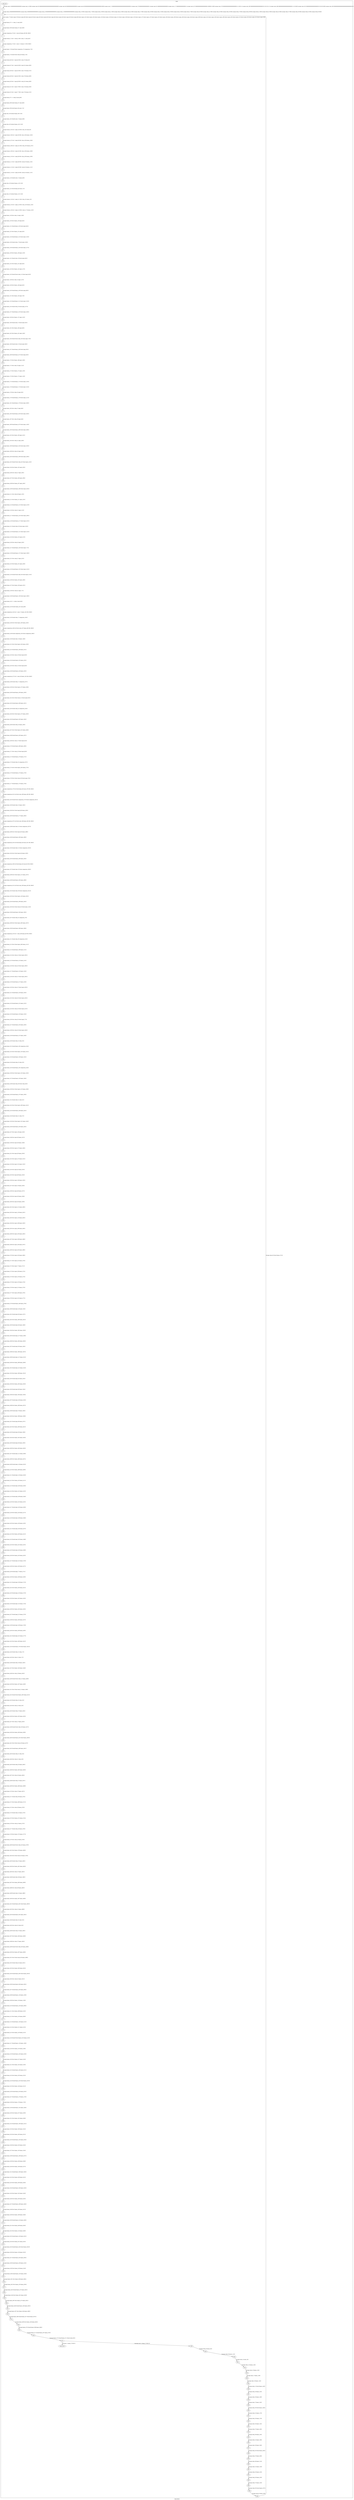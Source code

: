 digraph G {
label="Btor2XCFA";
subgraph cluster_0 {
label="main";
main_init[];
l1[];
l3[];
l4[];
l5[];
l6[];
l7[];
l8[];
l9[];
l10[];
l11[];
l12[];
l13[];
l14[];
l15[];
l16[];
l17[];
l18[];
l19[];
l20[];
l21[];
l22[];
l23[];
l24[];
l25[];
l26[];
l27[];
l28[];
l29[];
l30[];
l31[];
l32[];
l33[];
l34[];
l35[];
l36[];
l37[];
l38[];
l39[];
l40[];
l41[];
l42[];
l43[];
l44[];
l45[];
l46[];
l47[];
l48[];
l49[];
l50[];
l51[];
l52[];
l53[];
l54[];
l55[];
l56[];
l57[];
l58[];
l59[];
l60[];
l61[];
l62[];
l63[];
l64[];
l65[];
l66[];
l67[];
l68[];
l69[];
l70[];
l71[];
l72[];
l73[];
l74[];
l75[];
l76[];
l77[];
l78[];
l79[];
l80[];
l81[];
l82[];
l83[];
l84[];
l85[];
l86[];
l87[];
l88[];
l89[];
l90[];
l91[];
l92[];
l93[];
l94[];
l95[];
l96[];
l97[];
l98[];
l99[];
l100[];
l101[];
l102[];
l103[];
l104[];
l105[];
l106[];
l107[];
l108[];
l109[];
l110[];
l111[];
l112[];
l113[];
l114[];
l115[];
l116[];
l117[];
l118[];
l119[];
l120[];
l121[];
l122[];
l123[];
l124[];
l125[];
l126[];
l127[];
l128[];
l129[];
l130[];
l131[];
l132[];
l133[];
l134[];
l135[];
l136[];
l137[];
l138[];
l139[];
l140[];
l141[];
l142[];
l143[];
l144[];
l145[];
l146[];
l147[];
l148[];
l149[];
l150[];
l151[];
l152[];
l153[];
l154[];
l155[];
l156[];
l157[];
l158[];
l159[];
l160[];
l161[];
l162[];
l163[];
l164[];
l165[];
l166[];
l167[];
l168[];
l169[];
l170[];
l171[];
l172[];
l173[];
l174[];
l175[];
l176[];
l177[];
l178[];
l179[];
l180[];
l181[];
l182[];
l183[];
l184[];
l185[];
l186[];
l187[];
l188[];
l189[];
l190[];
l191[];
l192[];
l193[];
l194[];
l195[];
l196[];
l197[];
l198[];
l199[];
l200[];
l201[];
l202[];
l203[];
l204[];
l205[];
l206[];
l207[];
l208[];
l209[];
l210[];
l211[];
l212[];
l213[];
l214[];
l215[];
l216[];
l217[];
l218[];
l219[];
l220[];
l221[];
l222[];
l223[];
l224[];
l225[];
l226[];
l227[];
l228[];
l229[];
l230[];
l231[];
l232[];
l233[];
l234[];
l235[];
l236[];
l237[];
l238[];
l239[];
l240[];
l241[];
l242[];
l243[];
l244[];
l245[];
l246[];
l247[];
l248[];
l249[];
l250[];
l251[];
l252[];
l253[];
l254[];
l255[];
l256[];
l257[];
l258[];
l259[];
l260[];
l261[];
l262[];
l263[];
l264[];
l265[];
l266[];
l267[];
l268[];
l269[];
l270[];
l271[];
l272[];
l273[];
l274[];
l275[];
l276[];
l277[];
l278[];
l279[];
l280[];
l281[];
l282[];
l283[];
l284[];
l285[];
l286[];
l287[];
l288[];
l289[];
l290[];
l291[];
l292[];
l293[];
l294[];
l295[];
l296[];
l297[];
l298[];
l299[];
l300[];
l301[];
l302[];
l303[];
l304[];
l305[];
l306[];
l307[];
l308[];
l309[];
l310[];
l311[];
l312[];
l313[];
l314[];
l315[];
l316[];
l317[];
l318[];
l319[];
l320[];
l321[];
l322[];
l323[];
l324[];
l325[];
l326[];
l327[];
l328[];
l329[];
l330[];
l331[];
l332[];
l333[];
l334[];
l335[];
l336[];
l337[];
l338[];
l339[];
l340[];
l341[];
l342[];
l343[];
l344[];
l345[];
l346[];
l347[];
l348[];
l349[];
l350[];
l351[];
l352[];
l353[];
l354[];
l355[];
l356[];
l357[];
l358[];
l359[];
l360[];
l361[];
l362[];
l363[];
l364[];
l365[];
l366[];
l367[];
l368[];
l369[];
l370[];
l371[];
l372[];
l373[];
l374[];
l375[];
l376[];
l377[];
l378[];
l379[];
l380[];
l381[];
l382[];
l383[];
l384[];
l385[];
l386[];
l387[];
l388[];
l389[];
l390[];
l391[];
l392[];
l393[];
l394[];
l395[];
l396[];
l397[];
l398[];
l399[];
l400[];
l401[];
l402[];
l403[];
l404[];
l405[];
l406[];
l407[];
l408[];
l409[];
l410[];
l411[];
l412[];
l413[];
l414[];
l415[];
l416[];
l417[];
l418[];
l419[];
l420[];
l421[];
l422[];
l423[];
l424[];
l425[];
l426[];
l427[];
l428[];
l429[];
l430[];
l431[];
l432[];
l433[];
l434[];
l435[];
l436[];
l437[];
main_error[];
l438[];
l439[];
l440[];
l441[];
l442[];
l443[];
l444[];
l445[];
l446[];
l447[];
l448[];
l449[];
l450[];
l451[];
l452[];
l453[];
l454[];
l455[];
l456[];
l457[];
l458[];
l459[];
l460[];
l461[];
l462[];
l463[];
l464[];
l465[];
l466[];
main_init -> l1 [label="[(assign const_5 #b0000000000000000),(assign const_14 #b0),(assign const_65 #b00000000000000000000000000000000),(assign const_66 #b0000000000000000),(assign const_68 #b00000000000000000000000000010000),(assign const_71 #b00000000000000000000000000000001),(assign const_78 #b0000000000000001),(assign const_81 #b0000000000000000),(assign const_117 #b0000000000000011),(assign const_247 #b00000000000000000001100000111000),(assign const_278 #b00000000000000000000001111100111),(assign const_280 #b00000000000000000001011101101111),(assign const_286 #b00000000000000000000001111101000),(assign const_291 #b00000000000000000001011010101000),(assign const_300 #b00000000000000000000000000000101)] "];
l3 -> l4 [label="[(havoc input_77),(havoc input_79),(havoc input_80),(havoc input_82),(havoc input_83),(havoc input_84),(havoc input_85),(havoc input_94),(havoc input_95),(havoc input_96),(havoc input_101),(havoc input_104),(havoc input_116),(havoc input_118),(havoc input_121),(havoc input_128),(havoc input_133),(havoc input_137),(havoc input_147),(havoc input_152),(havoc input_156),(havoc input_169),(havoc input_180),(havoc input_184),(havoc input_189),(havoc input_191),(havoc input_195),(havoc input_199),(havoc input_203),(havoc input_213),(havoc input_220),(havoc input_222),(havoc input_228)] "];
l4 -> l5 [label="[(assign binary_67 (++ state_12 const_66))] "];
l5 -> l6 [label="[(assign binary_69 (bvashr binary_67 const_68))] "];
l6 -> l7 [label="[(assign comparison_70 (ite (= const_65 binary_69) #b1 #b0))] "];
l7 -> l8 [label="[(assign ternary_72 (ite (= state_41 #b1) const_71 const_65))] "];
l8 -> l9 [label="[(assign comparison_73 (ite (= const_71 ternary_72) #b1 #b0))] "];
l9 -> l10 [label="[(assign binary_74 (bvand (bvnot comparison_70) comparison_73))] "];
l10 -> l11 [label="[(assign binary_75 (bvand (bvnot state_63) binary_74))] "];
l11 -> l12 [label="[(assign ternary_86 (ite (= input_85 #b1) const_78 state_6))] "];
l12 -> l13 [label="[(assign ternary_87 (ite (= input_84 #b1) const_81 ternary_86))] "];
l13 -> l14 [label="[(assign ternary_88 (ite (= input_83 #b1) const_78 ternary_87))] "];
l14 -> l15 [label="[(assign ternary_89 (ite (= input_82 #b1) const_78 ternary_88))] "];
l15 -> l16 [label="[(assign ternary_90 (ite (= input_80 #b1) const_81 ternary_89))] "];
l16 -> l17 [label="[(assign ternary_91 (ite (= input_79 #b1) const_78 ternary_90))] "];
l17 -> l18 [label="[(assign ternary_92 (ite (= input_77 #b1) const_78 ternary_91))] "];
l18 -> l19 [label="[(assign binary_97 (++ state_8 const_66))] "];
l19 -> l20 [label="[(assign binary_98 (bvashr binary_97 const_68))] "];
l20 -> l21 [label="[(assign binary_99 (bvsub binary_98 const_71))] "];
l21 -> l22 [label="[(assign slice_100 (extract binary_99 0 16))] "];
l22 -> l23 [label="[(assign binary_102 (bvadd const_71 binary_98))] "];
l23 -> l24 [label="[(assign slice_103 (extract binary_102 0 16))] "];
l24 -> l25 [label="[(assign ternary_105 (ite (= input_104 #b1) slice_103 state_8))] "];
l25 -> l26 [label="[(assign ternary_106 (ite (= input_85 #b1) slice_100 ternary_105))] "];
l26 -> l27 [label="[(assign ternary_107 (ite (= input_84 #b1) slice_100 ternary_106))] "];
l27 -> l28 [label="[(assign ternary_108 (ite (= input_101 #b1) slice_103 ternary_107))] "];
l28 -> l29 [label="[(assign ternary_109 (ite (= input_82 #b1) slice_100 ternary_108))] "];
l29 -> l30 [label="[(assign ternary_110 (ite (= input_80 #b1) slice_100 ternary_109))] "];
l30 -> l31 [label="[(assign ternary_111 (ite (= input_96 #b1) const_81 ternary_110))] "];
l31 -> l32 [label="[(assign ternary_112 (ite (= input_95 #b1) const_81 ternary_111))] "];
l32 -> l33 [label="[(assign ternary_113 (ite (= input_94 #b1) const_81 ternary_112))] "];
l33 -> l34 [label="[(assign binary_119 (bvadd const_71 binary_69))] "];
l34 -> l35 [label="[(assign slice_120 (extract binary_119 0 16))] "];
l35 -> l36 [label="[(assign binary_122 (bvsub binary_69 const_71))] "];
l36 -> l37 [label="[(assign slice_123 (extract binary_122 0 16))] "];
l37 -> l38 [label="[(assign ternary_124 (ite (= input_121 #b1) slice_123 state_12))] "];
l38 -> l39 [label="[(assign ternary_125 (ite (= input_118 #b1) slice_120 ternary_124))] "];
l39 -> l40 [label="[(assign ternary_126 (ite (= input_116 #b1) const_117 ternary_125))] "];
l40 -> l41 [label="[(assign binary_129 (bvor state_15 input_128))] "];
l41 -> l42 [label="[(assign binary_130 (bvor binary_129 input_85))] "];
l42 -> l43 [label="[(assign binary_131 (bvand binary_130 (bvnot input_84)))] "];
l43 -> l44 [label="[(assign binary_132 (bvor binary_131 input_83))] "];
l44 -> l45 [label="[(assign binary_134 (bvand binary_132 (bvnot input_133)))] "];
l45 -> l46 [label="[(assign binary_136 (bvand state_17 (bvnot input_128)))] "];
l46 -> l47 [label="[(assign binary_138 (bvand binary_136 (bvnot input_137)))] "];
l47 -> l48 [label="[(assign binary_139 (bvor binary_138 input_133))] "];
l48 -> l49 [label="[(assign binary_141 (bvand state_19 (bvnot input_85)))] "];
l49 -> l50 [label="[(assign binary_142 (bvor binary_141 input_84))] "];
l50 -> l51 [label="[(assign binary_143 (bvor binary_142 input_137))] "];
l51 -> l52 [label="[(assign binary_145 (bvand (bvnot state_21) (bvnot input_83)))] "];
l52 -> l53 [label="[(assign binary_148 (bvor state_23 input_147))] "];
l53 -> l54 [label="[(assign binary_149 (bvor binary_148 input_82))] "];
l54 -> l55 [label="[(assign binary_150 (bvand binary_149 (bvnot input_80)))] "];
l55 -> l56 [label="[(assign binary_151 (bvor binary_150 input_79))] "];
l56 -> l57 [label="[(assign binary_153 (bvand binary_151 (bvnot input_152)))] "];
l57 -> l58 [label="[(assign binary_155 (bvand state_25 (bvnot input_147)))] "];
l58 -> l59 [label="[(assign binary_157 (bvand binary_155 (bvnot input_156)))] "];
l59 -> l60 [label="[(assign binary_158 (bvor binary_157 input_152))] "];
l60 -> l61 [label="[(assign binary_160 (bvand state_27 (bvnot input_82)))] "];
l61 -> l62 [label="[(assign binary_161 (bvor binary_160 input_80))] "];
l62 -> l63 [label="[(assign binary_162 (bvor binary_161 input_156))] "];
l63 -> l64 [label="[(assign binary_164 (bvand (bvnot state_29) (bvnot input_79)))] "];
l64 -> l65 [label="[(assign binary_166 (bvand state_31 (bvnot input_96)))] "];
l65 -> l66 [label="[(assign binary_167 (bvand binary_166 (bvnot input_95)))] "];
l66 -> l67 [label="[(assign binary_168 (bvand binary_167 (bvnot input_94)))] "];
l67 -> l68 [label="[(assign binary_170 (bvor binary_168 input_169))] "];
l68 -> l69 [label="[(assign binary_172 (bvor state_33 input_121))] "];
l69 -> l70 [label="[(assign binary_173 (bvor binary_172 input_118))] "];
l70 -> l71 [label="[(assign binary_174 (bvor binary_173 input_116))] "];
l71 -> l72 [label="[(assign binary_175 (bvand binary_174 (bvnot input_133)))] "];
l72 -> l73 [label="[(assign binary_176 (bvand binary_175 (bvnot input_152)))] "];
l73 -> l74 [label="[(assign binary_178 (bvor state_35 input_95))] "];
l74 -> l75 [label="[(assign binary_179 (bvand binary_178 (bvnot input_121)))] "];
l75 -> l76 [label="[(assign binary_181 (bvand binary_179 (bvnot input_180)))] "];
l76 -> l77 [label="[(assign binary_183 (bvor state_37 input_96))] "];
l77 -> l78 [label="[(assign binary_185 (bvand binary_183 (bvnot input_184)))] "];
l78 -> l79 [label="[(assign binary_187 (bvor state_39 input_94))] "];
l79 -> l80 [label="[(assign binary_188 (bvand binary_187 (bvnot input_118)))] "];
l80 -> l81 [label="[(assign binary_190 (bvand binary_188 (bvnot input_189)))] "];
l81 -> l82 [label="[(assign binary_192 (bvor binary_190 input_191))] "];
l82 -> l83 [label="[(assign binary_194 (bvor state_41 input_180))] "];
l83 -> l84 [label="[(assign binary_196 (bvand binary_194 (bvnot input_195)))] "];
l84 -> l85 [label="[(assign binary_198 (bvor state_43 input_189))] "];
l85 -> l86 [label="[(assign binary_200 (bvand binary_198 (bvnot input_199)))] "];
l86 -> l87 [label="[(assign binary_202 (bvand (bvnot state_45) (bvnot input_116)))] "];
l87 -> l88 [label="[(assign binary_204 (bvor binary_202 input_203))] "];
l88 -> l89 [label="[(assign binary_206 (bvor state_47 input_195))] "];
l89 -> l90 [label="[(assign binary_207 (bvor binary_206 input_199))] "];
l90 -> l91 [label="[(assign binary_208 (bvor binary_207 input_184))] "];
l91 -> l92 [label="[(assign binary_209 (bvand binary_208 (bvnot input_203)))] "];
l92 -> l93 [label="[(assign binary_211 (bvor state_49 input_133))] "];
l93 -> l94 [label="[(assign binary_212 (bvor binary_211 input_152))] "];
l94 -> l95 [label="[(assign binary_214 (bvand binary_212 (bvnot input_213)))] "];
l95 -> l96 [label="[(assign binary_216 (bvor state_51 input_213))] "];
l96 -> l97 [label="[(assign binary_217 (bvand binary_216 (bvnot input_169)))] "];
l97 -> l98 [label="[(assign binary_218 (bvand binary_217 (bvnot input_191)))] "];
l98 -> l99 [label="[(assign binary_221 (bvand state_53 (bvnot input_220)))] "];
l99 -> l100 [label="[(assign binary_223 (bvand binary_221 (bvnot input_222)))] "];
l100 -> l101 [label="[(assign binary_224 (bvor binary_223 input_213))] "];
l101 -> l102 [label="[(assign binary_226 (bvor state_55 input_220))] "];
l102 -> l103 [label="[(assign binary_227 (bvand binary_226 (bvnot input_77)))] "];
l103 -> l104 [label="[(assign binary_229 (bvand binary_227 (bvnot input_228)))] "];
l104 -> l105 [label="[(assign binary_231 (bvor state_57 input_222))] "];
l105 -> l106 [label="[(assign binary_232 (bvor binary_231 input_228))] "];
l106 -> l107 [label="[(assign binary_233 (bvand binary_232 (bvnot input_191)))] "];
l107 -> l108 [label="[(assign binary_235 (bvand (bvnot state_59) (bvnot input_213)))] "];
l108 -> l109 [label="[(assign binary_236 (bvor binary_235 input_169))] "];
l109 -> l110 [label="[(assign binary_237 (bvor binary_236 input_191))] "];
l110 -> l111 [label="[(assign binary_239 (bvor state_61 input_77))] "];
l111 -> l112 [label="[(assign binary_240 (bvand binary_239 (bvnot input_169)))] "];
l112 -> l113 [label="[(assign binary_242 (++ state_6 const_66))] "];
l113 -> l114 [label="[(assign binary_243 (bvashr binary_242 const_68))] "];
l114 -> l115 [label="[(assign comparison_244 (ite (= const_71 binary_243) #b1 #b0))] "];
l115 -> l116 [label="[(assign binary_245 (bvand state_17 comparison_244))] "];
l116 -> l117 [label="[(assign binary_246 (bvor (bvnot input_128) binary_245))] "];
l117 -> l118 [label="[(assign comparison_248 (ite (bvule const_247 binary_98) #b1 #b0))] "];
l118 -> l119 [label="[(assign binary_249 (bvand comparison_244 (bvnot comparison_248)))] "];
l119 -> l120 [label="[(assign binary_250 (bvand state_15 binary_249))] "];
l120 -> l121 [label="[(assign binary_251 (bvor (bvnot input_104) binary_250))] "];
l121 -> l122 [label="[(assign binary_252 (bvand binary_246 binary_251))] "];
l122 -> l123 [label="[(assign binary_253 (bvor state_19 (bvnot input_85)))] "];
l123 -> l124 [label="[(assign binary_254 (bvand binary_252 binary_253))] "];
l124 -> l125 [label="[(assign binary_255 (bvor state_15 (bvnot input_84)))] "];
l125 -> l126 [label="[(assign binary_256 (bvand binary_254 binary_255))] "];
l126 -> l127 [label="[(assign comparison_257 (ite (= const_65 binary_243) #b1 #b0))] "];
l127 -> l128 [label="[(assign binary_258 (bvand state_17 comparison_257))] "];
l128 -> l129 [label="[(assign binary_259 (bvor (bvnot input_137) binary_258))] "];
l129 -> l130 [label="[(assign binary_260 (bvand binary_256 binary_259))] "];
l130 -> l131 [label="[(assign binary_261 (bvor (bvnot state_21) (bvnot input_83)))] "];
l131 -> l132 [label="[(assign binary_262 (bvand binary_260 binary_261))] "];
l132 -> l133 [label="[(assign binary_263 (bvand state_25 comparison_244))] "];
l133 -> l134 [label="[(assign binary_264 (bvor (bvnot input_147) binary_263))] "];
l134 -> l135 [label="[(assign binary_265 (bvand binary_262 binary_264))] "];
l135 -> l136 [label="[(assign binary_266 (bvand state_23 binary_249))] "];
l136 -> l137 [label="[(assign binary_267 (bvor (bvnot input_101) binary_266))] "];
l137 -> l138 [label="[(assign binary_268 (bvand binary_265 binary_267))] "];
l138 -> l139 [label="[(assign binary_269 (bvor state_27 (bvnot input_82)))] "];
l139 -> l140 [label="[(assign binary_270 (bvand binary_268 binary_269))] "];
l140 -> l141 [label="[(assign binary_271 (bvor state_23 (bvnot input_80)))] "];
l141 -> l142 [label="[(assign binary_272 (bvand binary_270 binary_271))] "];
l142 -> l143 [label="[(assign binary_273 (bvand state_25 comparison_257))] "];
l143 -> l144 [label="[(assign binary_274 (bvor (bvnot input_156) binary_273))] "];
l144 -> l145 [label="[(assign binary_275 (bvand binary_272 binary_274))] "];
l145 -> l146 [label="[(assign binary_276 (bvor (bvnot state_29) (bvnot input_79)))] "];
l146 -> l147 [label="[(assign binary_277 (bvand binary_275 binary_276))] "];
l147 -> l148 [label="[(assign comparison_279 (ite (bvule binary_98 const_278) #b1 #b0))] "];
l148 -> l149 [label="[(assign comparison_281 (ite (bvule const_280 binary_98) #b1 #b0))] "];
l149 -> l150 [label="[(assign binary_282 (bvand (bvnot comparison_279) (bvnot comparison_281)))] "];
l150 -> l151 [label="[(assign binary_283 (bvand state_31 binary_282))] "];
l151 -> l152 [label="[(assign binary_284 (bvor (bvnot input_96) binary_283))] "];
l152 -> l153 [label="[(assign binary_285 (bvand binary_277 binary_284))] "];
l153 -> l154 [label="[(assign comparison_287 (ite (bvule const_286 binary_98) #b1 #b0))] "];
l154 -> l155 [label="[(assign binary_288 (bvand state_31 (bvnot comparison_287)))] "];
l155 -> l156 [label="[(assign binary_289 (bvor (bvnot input_95) binary_288))] "];
l156 -> l157 [label="[(assign binary_290 (bvand binary_285 binary_289))] "];
l157 -> l158 [label="[(assign comparison_292 (ite (bvule binary_98 const_291) #b1 #b0))] "];
l158 -> l159 [label="[(assign binary_293 (bvand state_31 (bvnot comparison_292)))] "];
l159 -> l160 [label="[(assign binary_294 (bvor (bvnot input_94) binary_293))] "];
l160 -> l161 [label="[(assign binary_295 (bvand binary_290 binary_294))] "];
l161 -> l162 [label="[(assign comparison_296 (ite (bvule binary_69 const_65) #b1 #b0))] "];
l162 -> l163 [label="[(assign binary_297 (bvand state_35 (bvnot comparison_296)))] "];
l163 -> l164 [label="[(assign binary_298 (bvor (bvnot input_121) binary_297))] "];
l164 -> l165 [label="[(assign binary_299 (bvand binary_295 binary_298))] "];
l165 -> l166 [label="[(assign comparison_301 (ite (bvule const_300 binary_69) #b1 #b0))] "];
l166 -> l167 [label="[(assign binary_302 (bvand state_39 (bvnot comparison_301)))] "];
l167 -> l168 [label="[(assign binary_303 (bvor (bvnot input_118) binary_302))] "];
l168 -> l169 [label="[(assign binary_304 (bvand binary_299 binary_303))] "];
l169 -> l170 [label="[(assign binary_305 (bvor (bvnot state_45) (bvnot input_116)))] "];
l170 -> l171 [label="[(assign binary_306 (bvand binary_304 binary_305))] "];
l171 -> l172 [label="[(assign binary_307 (bvand state_35 comparison_70))] "];
l172 -> l173 [label="[(assign binary_308 (bvor (bvnot input_180) binary_307))] "];
l173 -> l174 [label="[(assign binary_309 (bvand binary_306 binary_308))] "];
l174 -> l175 [label="[(assign comparison_310 (ite (= const_300 binary_69) #b1 #b0))] "];
l175 -> l176 [label="[(assign binary_311 (bvand state_39 comparison_310))] "];
l176 -> l177 [label="[(assign binary_312 (bvor (bvnot input_189) binary_311))] "];
l177 -> l178 [label="[(assign binary_313 (bvand binary_309 binary_312))] "];
l178 -> l179 [label="[(assign binary_314 (bvor state_41 (bvnot input_195)))] "];
l179 -> l180 [label="[(assign binary_315 (bvand binary_313 binary_314))] "];
l180 -> l181 [label="[(assign binary_316 (bvor state_43 (bvnot input_199)))] "];
l181 -> l182 [label="[(assign binary_317 (bvand binary_315 binary_316))] "];
l182 -> l183 [label="[(assign binary_318 (bvor state_37 (bvnot input_184)))] "];
l183 -> l184 [label="[(assign binary_319 (bvand binary_317 binary_318))] "];
l184 -> l185 [label="[(assign binary_320 (bvor state_47 (bvnot input_203)))] "];
l185 -> l186 [label="[(assign binary_321 (bvand binary_319 binary_320))] "];
l186 -> l187 [label="[(assign binary_322 (bvor state_53 (bvnot input_220)))] "];
l187 -> l188 [label="[(assign binary_323 (bvand binary_321 binary_322))] "];
l188 -> l189 [label="[(assign binary_324 (bvor state_53 (bvnot input_222)))] "];
l189 -> l190 [label="[(assign binary_325 (bvand binary_323 binary_324))] "];
l190 -> l191 [label="[(assign binary_326 (bvor state_55 (bvnot input_77)))] "];
l191 -> l192 [label="[(assign binary_327 (bvand binary_325 binary_326))] "];
l192 -> l193 [label="[(assign binary_328 (bvor state_55 (bvnot input_228)))] "];
l193 -> l194 [label="[(assign binary_329 (bvand binary_327 binary_328))] "];
l194 -> l195 [label="[(assign binary_330 (bvand state_15 state_33))] "];
l195 -> l196 [label="[(assign binary_331 (bvand binary_330 comparison_244))] "];
l196 -> l197 [label="[(assign binary_332 (bvor (bvnot input_133) binary_331))] "];
l197 -> l198 [label="[(assign binary_333 (bvand binary_329 binary_332))] "];
l198 -> l199 [label="[(assign binary_334 (bvand state_23 state_33))] "];
l199 -> l200 [label="[(assign binary_335 (bvand binary_334 comparison_244))] "];
l200 -> l201 [label="[(assign binary_336 (bvor (bvnot input_152) binary_335))] "];
l201 -> l202 [label="[(assign binary_337 (bvand binary_333 binary_336))] "];
l202 -> l203 [label="[(assign binary_338 (bvand state_49 (bvnot state_59)))] "];
l203 -> l204 [label="[(assign binary_339 (bvor (bvnot input_213) binary_338))] "];
l204 -> l205 [label="[(assign binary_340 (bvand binary_337 binary_339))] "];
l205 -> l206 [label="[(assign binary_341 (bvand state_51 state_61))] "];
l206 -> l207 [label="[(assign binary_342 (bvor (bvnot input_169) binary_341))] "];
l207 -> l208 [label="[(assign binary_343 (bvand binary_340 binary_342))] "];
l208 -> l209 [label="[(assign binary_344 (bvand state_51 state_57))] "];
l209 -> l210 [label="[(assign binary_345 (bvor (bvnot input_191) binary_344))] "];
l210 -> l211 [label="[(assign binary_346 (bvand binary_343 binary_345))] "];
l211 -> l212 [label="[(assign binary_347 (bvor input_128 input_104))] "];
l212 -> l213 [label="[(assign binary_348 (bvor input_85 binary_347))] "];
l213 -> l214 [label="[(assign binary_349 (bvor input_84 binary_348))] "];
l214 -> l215 [label="[(assign binary_350 (bvor input_137 binary_349))] "];
l215 -> l216 [label="[(assign binary_351 (bvor input_83 binary_350))] "];
l216 -> l217 [label="[(assign binary_352 (bvor input_147 binary_351))] "];
l217 -> l218 [label="[(assign binary_353 (bvor input_101 binary_352))] "];
l218 -> l219 [label="[(assign binary_354 (bvor input_82 binary_353))] "];
l219 -> l220 [label="[(assign binary_355 (bvor input_80 binary_354))] "];
l220 -> l221 [label="[(assign binary_356 (bvor input_156 binary_355))] "];
l221 -> l222 [label="[(assign binary_357 (bvor input_79 binary_356))] "];
l222 -> l223 [label="[(assign binary_358 (bvor input_96 binary_357))] "];
l223 -> l224 [label="[(assign binary_359 (bvor input_95 binary_358))] "];
l224 -> l225 [label="[(assign binary_360 (bvor input_94 binary_359))] "];
l225 -> l226 [label="[(assign binary_361 (bvor input_121 binary_360))] "];
l226 -> l227 [label="[(assign binary_362 (bvor input_118 binary_361))] "];
l227 -> l228 [label="[(assign binary_363 (bvor input_116 binary_362))] "];
l228 -> l229 [label="[(assign binary_364 (bvor input_180 binary_363))] "];
l229 -> l230 [label="[(assign binary_365 (bvor input_189 binary_364))] "];
l230 -> l231 [label="[(assign binary_366 (bvor input_195 binary_365))] "];
l231 -> l232 [label="[(assign binary_367 (bvor input_199 binary_366))] "];
l232 -> l233 [label="[(assign binary_368 (bvor input_184 binary_367))] "];
l233 -> l234 [label="[(assign binary_369 (bvor input_203 binary_368))] "];
l234 -> l235 [label="[(assign binary_370 (bvor input_220 binary_369))] "];
l235 -> l236 [label="[(assign binary_371 (bvor input_222 binary_370))] "];
l236 -> l237 [label="[(assign binary_372 (bvor input_77 binary_371))] "];
l237 -> l238 [label="[(assign binary_373 (bvor input_228 binary_372))] "];
l238 -> l239 [label="[(assign binary_374 (bvor input_133 binary_373))] "];
l239 -> l240 [label="[(assign binary_375 (bvor input_152 binary_374))] "];
l240 -> l241 [label="[(assign binary_376 (bvor input_213 binary_375))] "];
l241 -> l242 [label="[(assign binary_377 (bvor input_169 binary_376))] "];
l242 -> l243 [label="[(assign binary_378 (bvor input_191 binary_377))] "];
l243 -> l244 [label="[(assign binary_379 (bvand binary_346 binary_378))] "];
l244 -> l245 [label="[(assign binary_380 (bvand input_128 input_104))] "];
l245 -> l246 [label="[(assign binary_381 (bvand input_85 binary_347))] "];
l246 -> l247 [label="[(assign binary_382 (bvor binary_380 binary_381))] "];
l247 -> l248 [label="[(assign binary_383 (bvand input_84 binary_348))] "];
l248 -> l249 [label="[(assign binary_384 (bvor binary_382 binary_383))] "];
l249 -> l250 [label="[(assign binary_385 (bvand input_137 binary_349))] "];
l250 -> l251 [label="[(assign binary_386 (bvor binary_384 binary_385))] "];
l251 -> l252 [label="[(assign binary_387 (bvand input_83 binary_350))] "];
l252 -> l253 [label="[(assign binary_388 (bvor binary_386 binary_387))] "];
l253 -> l254 [label="[(assign binary_389 (bvand input_147 binary_351))] "];
l254 -> l255 [label="[(assign binary_390 (bvor binary_388 binary_389))] "];
l255 -> l256 [label="[(assign binary_391 (bvand input_101 binary_352))] "];
l256 -> l257 [label="[(assign binary_392 (bvor binary_390 binary_391))] "];
l257 -> l258 [label="[(assign binary_393 (bvand input_82 binary_353))] "];
l258 -> l259 [label="[(assign binary_394 (bvor binary_392 binary_393))] "];
l259 -> l260 [label="[(assign binary_395 (bvand input_80 binary_354))] "];
l260 -> l261 [label="[(assign binary_396 (bvor binary_394 binary_395))] "];
l261 -> l262 [label="[(assign binary_397 (bvand input_156 binary_355))] "];
l262 -> l263 [label="[(assign binary_398 (bvor binary_396 binary_397))] "];
l263 -> l264 [label="[(assign binary_399 (bvand input_79 binary_356))] "];
l264 -> l265 [label="[(assign binary_400 (bvor binary_398 binary_399))] "];
l265 -> l266 [label="[(assign binary_401 (bvand input_96 binary_357))] "];
l266 -> l267 [label="[(assign binary_402 (bvor binary_400 binary_401))] "];
l267 -> l268 [label="[(assign binary_403 (bvand input_95 binary_358))] "];
l268 -> l269 [label="[(assign binary_404 (bvor binary_402 binary_403))] "];
l269 -> l270 [label="[(assign binary_405 (bvand input_94 binary_359))] "];
l270 -> l271 [label="[(assign binary_406 (bvor binary_404 binary_405))] "];
l271 -> l272 [label="[(assign binary_407 (bvand input_121 binary_360))] "];
l272 -> l273 [label="[(assign binary_408 (bvor binary_406 binary_407))] "];
l273 -> l274 [label="[(assign binary_409 (bvand input_118 binary_361))] "];
l274 -> l275 [label="[(assign binary_410 (bvor binary_408 binary_409))] "];
l275 -> l276 [label="[(assign binary_411 (bvand input_116 binary_362))] "];
l276 -> l277 [label="[(assign binary_412 (bvor binary_410 binary_411))] "];
l277 -> l278 [label="[(assign binary_413 (bvand input_180 binary_363))] "];
l278 -> l279 [label="[(assign binary_414 (bvor binary_412 binary_413))] "];
l279 -> l280 [label="[(assign binary_415 (bvand input_189 binary_364))] "];
l280 -> l281 [label="[(assign binary_416 (bvor binary_414 binary_415))] "];
l281 -> l282 [label="[(assign binary_417 (bvand input_195 binary_365))] "];
l282 -> l283 [label="[(assign binary_418 (bvor binary_416 binary_417))] "];
l283 -> l284 [label="[(assign binary_419 (bvand input_199 binary_366))] "];
l284 -> l285 [label="[(assign binary_420 (bvor binary_418 binary_419))] "];
l285 -> l286 [label="[(assign binary_421 (bvand input_184 binary_367))] "];
l286 -> l287 [label="[(assign binary_422 (bvor binary_420 binary_421))] "];
l287 -> l288 [label="[(assign binary_423 (bvand input_203 binary_368))] "];
l288 -> l289 [label="[(assign binary_424 (bvor binary_422 binary_423))] "];
l289 -> l290 [label="[(assign binary_425 (bvand input_220 binary_369))] "];
l290 -> l291 [label="[(assign binary_426 (bvor binary_424 binary_425))] "];
l291 -> l292 [label="[(assign binary_427 (bvand input_222 binary_370))] "];
l292 -> l293 [label="[(assign binary_428 (bvor binary_426 binary_427))] "];
l293 -> l294 [label="[(assign binary_429 (bvand input_77 binary_371))] "];
l294 -> l295 [label="[(assign binary_430 (bvor binary_428 binary_429))] "];
l295 -> l296 [label="[(assign binary_431 (bvand input_228 binary_372))] "];
l296 -> l297 [label="[(assign binary_432 (bvor binary_430 binary_431))] "];
l297 -> l298 [label="[(assign binary_433 (bvand input_133 binary_373))] "];
l298 -> l299 [label="[(assign binary_434 (bvor binary_432 binary_433))] "];
l299 -> l300 [label="[(assign binary_435 (bvand input_152 binary_374))] "];
l300 -> l301 [label="[(assign binary_436 (bvor binary_434 binary_435))] "];
l301 -> l302 [label="[(assign binary_437 (bvand input_213 binary_375))] "];
l302 -> l303 [label="[(assign binary_438 (bvor binary_436 binary_437))] "];
l303 -> l304 [label="[(assign binary_439 (bvand input_169 binary_376))] "];
l304 -> l305 [label="[(assign binary_440 (bvor binary_438 binary_439))] "];
l305 -> l306 [label="[(assign binary_441 (bvand input_191 binary_377))] "];
l306 -> l307 [label="[(assign binary_442 (bvor binary_440 binary_441))] "];
l307 -> l308 [label="[(assign binary_443 (bvand binary_379 (bvnot binary_442)))] "];
l308 -> l309 [label="[(assign binary_444 (bvand state_15 state_17))] "];
l309 -> l310 [label="[(assign binary_445 (bvor state_15 state_17))] "];
l310 -> l311 [label="[(assign binary_446 (bvand state_19 binary_445))] "];
l311 -> l312 [label="[(assign binary_447 (bvor binary_444 binary_446))] "];
l312 -> l313 [label="[(assign binary_448 (bvor state_19 binary_445))] "];
l313 -> l314 [label="[(assign binary_449 (bvand (bvnot state_21) binary_448))] "];
l314 -> l315 [label="[(assign binary_450 (bvor binary_447 binary_449))] "];
l315 -> l316 [label="[(assign binary_451 (bvor (bvnot state_21) binary_448))] "];
l316 -> l317 [label="[(assign binary_452 (bvand (bvnot binary_450) binary_451))] "];
l317 -> l318 [label="[(assign binary_453 (bvand state_23 state_25))] "];
l318 -> l319 [label="[(assign binary_454 (bvor state_23 state_25))] "];
l319 -> l320 [label="[(assign binary_455 (bvand state_27 binary_454))] "];
l320 -> l321 [label="[(assign binary_456 (bvor binary_453 binary_455))] "];
l321 -> l322 [label="[(assign binary_457 (bvor state_27 binary_454))] "];
l322 -> l323 [label="[(assign binary_458 (bvand (bvnot state_29) binary_457))] "];
l323 -> l324 [label="[(assign binary_459 (bvor binary_456 binary_458))] "];
l324 -> l325 [label="[(assign binary_460 (bvand binary_452 (bvnot binary_459)))] "];
l325 -> l326 [label="[(assign binary_461 (bvor (bvnot state_29) binary_457))] "];
l326 -> l327 [label="[(assign binary_462 (bvand binary_460 binary_461))] "];
l327 -> l328 [label="[(assign binary_463 (bvand state_31 state_33))] "];
l328 -> l329 [label="[(assign binary_464 (bvor state_31 state_33))] "];
l329 -> l330 [label="[(assign binary_465 (bvand state_35 binary_464))] "];
l330 -> l331 [label="[(assign binary_466 (bvor binary_463 binary_465))] "];
l331 -> l332 [label="[(assign binary_467 (bvor state_35 binary_464))] "];
l332 -> l333 [label="[(assign binary_468 (bvand state_37 binary_467))] "];
l333 -> l334 [label="[(assign binary_469 (bvor binary_466 binary_468))] "];
l334 -> l335 [label="[(assign binary_470 (bvor state_37 binary_467))] "];
l335 -> l336 [label="[(assign binary_471 (bvand state_39 binary_470))] "];
l336 -> l337 [label="[(assign binary_472 (bvor binary_469 binary_471))] "];
l337 -> l338 [label="[(assign binary_473 (bvor state_39 binary_470))] "];
l338 -> l339 [label="[(assign binary_474 (bvand state_41 binary_473))] "];
l339 -> l340 [label="[(assign binary_475 (bvor binary_472 binary_474))] "];
l340 -> l341 [label="[(assign binary_476 (bvor state_41 binary_473))] "];
l341 -> l342 [label="[(assign binary_477 (bvand state_43 binary_476))] "];
l342 -> l343 [label="[(assign binary_478 (bvor binary_475 binary_477))] "];
l343 -> l344 [label="[(assign binary_479 (bvor state_43 binary_476))] "];
l344 -> l345 [label="[(assign binary_480 (bvand (bvnot state_45) binary_479))] "];
l345 -> l346 [label="[(assign binary_481 (bvor binary_478 binary_480))] "];
l346 -> l347 [label="[(assign binary_482 (bvor (bvnot state_45) binary_479))] "];
l347 -> l348 [label="[(assign binary_483 (bvand state_47 binary_482))] "];
l348 -> l349 [label="[(assign binary_484 (bvor binary_481 binary_483))] "];
l349 -> l350 [label="[(assign binary_485 (bvor state_47 binary_482))] "];
l350 -> l351 [label="[(assign binary_486 (bvand state_49 binary_485))] "];
l351 -> l352 [label="[(assign binary_487 (bvor binary_484 binary_486))] "];
l352 -> l353 [label="[(assign binary_488 (bvor state_49 binary_485))] "];
l353 -> l354 [label="[(assign binary_489 (bvand state_51 binary_488))] "];
l354 -> l355 [label="[(assign binary_490 (bvor binary_487 binary_489))] "];
l355 -> l356 [label="[(assign binary_491 (bvand binary_462 (bvnot binary_490)))] "];
l356 -> l357 [label="[(assign binary_492 (bvor state_51 binary_488))] "];
l357 -> l358 [label="[(assign binary_493 (bvand binary_491 binary_492))] "];
l358 -> l359 [label="[(assign binary_494 (bvand state_53 state_55))] "];
l359 -> l360 [label="[(assign binary_495 (bvor state_53 state_55))] "];
l360 -> l361 [label="[(assign binary_496 (bvand state_57 binary_495))] "];
l361 -> l362 [label="[(assign binary_497 (bvor binary_494 binary_496))] "];
l362 -> l363 [label="[(assign binary_498 (bvor state_57 binary_495))] "];
l363 -> l364 [label="[(assign binary_499 (bvand (bvnot state_59) binary_498))] "];
l364 -> l365 [label="[(assign binary_500 (bvor binary_497 binary_499))] "];
l365 -> l366 [label="[(assign binary_501 (bvor (bvnot state_59) binary_498))] "];
l366 -> l367 [label="[(assign binary_502 (bvand state_61 binary_501))] "];
l367 -> l368 [label="[(assign binary_503 (bvor binary_500 binary_502))] "];
l368 -> l369 [label="[(assign binary_504 (bvand binary_493 (bvnot binary_503)))] "];
l369 -> l370 [label="[(assign binary_505 (bvor state_61 binary_501))] "];
l370 -> l371 [label="[(assign binary_506 (bvand binary_504 binary_505))] "];
l371 -> l372 [label="[(assign binary_507 (bvand binary_443 binary_506))] "];
l372 -> l373 [label="[(assign binary_508 (bvand binary_134 binary_139))] "];
l373 -> l374 [label="[(assign binary_509 (bvor binary_134 binary_139))] "];
l374 -> l375 [label="[(assign binary_510 (bvand binary_143 binary_509))] "];
l375 -> l376 [label="[(assign binary_511 (bvor binary_508 binary_510))] "];
l376 -> l377 [label="[(assign binary_512 (bvor binary_143 binary_509))] "];
l377 -> l378 [label="[(assign binary_513 (bvand binary_145 binary_512))] "];
l378 -> l379 [label="[(assign binary_514 (bvor binary_511 binary_513))] "];
l379 -> l380 [label="[(assign binary_515 (bvor binary_145 binary_512))] "];
l380 -> l381 [label="[(assign binary_516 (bvand (bvnot binary_514) binary_515))] "];
l381 -> l382 [label="[(assign binary_517 (bvand binary_153 binary_158))] "];
l382 -> l383 [label="[(assign binary_518 (bvor binary_153 binary_158))] "];
l383 -> l384 [label="[(assign binary_519 (bvand binary_162 binary_518))] "];
l384 -> l385 [label="[(assign binary_520 (bvor binary_517 binary_519))] "];
l385 -> l386 [label="[(assign binary_521 (bvor binary_162 binary_518))] "];
l386 -> l387 [label="[(assign binary_522 (bvand binary_164 binary_521))] "];
l387 -> l388 [label="[(assign binary_523 (bvor binary_520 binary_522))] "];
l388 -> l389 [label="[(assign binary_524 (bvand binary_516 (bvnot binary_523)))] "];
l389 -> l390 [label="[(assign binary_525 (bvor binary_164 binary_521))] "];
l390 -> l391 [label="[(assign binary_526 (bvand binary_524 binary_525))] "];
l391 -> l392 [label="[(assign binary_527 (bvand binary_176 binary_170))] "];
l392 -> l393 [label="[(assign binary_528 (bvor binary_176 binary_170))] "];
l393 -> l394 [label="[(assign binary_529 (bvand binary_181 binary_528))] "];
l394 -> l395 [label="[(assign binary_530 (bvor binary_527 binary_529))] "];
l395 -> l396 [label="[(assign binary_531 (bvor binary_181 binary_528))] "];
l396 -> l397 [label="[(assign binary_532 (bvand binary_185 binary_531))] "];
l397 -> l398 [label="[(assign binary_533 (bvor binary_530 binary_532))] "];
l398 -> l399 [label="[(assign binary_534 (bvor binary_185 binary_531))] "];
l399 -> l400 [label="[(assign binary_535 (bvand binary_192 binary_534))] "];
l400 -> l401 [label="[(assign binary_536 (bvor binary_533 binary_535))] "];
l401 -> l402 [label="[(assign binary_537 (bvor binary_192 binary_534))] "];
l402 -> l403 [label="[(assign binary_538 (bvand binary_196 binary_537))] "];
l403 -> l404 [label="[(assign binary_539 (bvor binary_536 binary_538))] "];
l404 -> l405 [label="[(assign binary_540 (bvor binary_196 binary_537))] "];
l405 -> l406 [label="[(assign binary_541 (bvand binary_200 binary_540))] "];
l406 -> l407 [label="[(assign binary_542 (bvor binary_539 binary_541))] "];
l407 -> l408 [label="[(assign binary_543 (bvor binary_200 binary_540))] "];
l408 -> l409 [label="[(assign binary_544 (bvand binary_204 binary_543))] "];
l409 -> l410 [label="[(assign binary_545 (bvor binary_542 binary_544))] "];
l410 -> l411 [label="[(assign binary_546 (bvor binary_204 binary_543))] "];
l411 -> l412 [label="[(assign binary_547 (bvand binary_209 binary_546))] "];
l412 -> l413 [label="[(assign binary_548 (bvor binary_545 binary_547))] "];
l413 -> l414 [label="[(assign binary_549 (bvor binary_209 binary_546))] "];
l414 -> l415 [label="[(assign binary_550 (bvand binary_214 binary_549))] "];
l415 -> l416 [label="[(assign binary_551 (bvor binary_548 binary_550))] "];
l416 -> l417 [label="[(assign binary_552 (bvor binary_214 binary_549))] "];
l417 -> l418 [label="[(assign binary_553 (bvand binary_218 binary_552))] "];
l418 -> l419 [label="[(assign binary_554 (bvor binary_551 binary_553))] "];
l419 -> l420 [label="[(assign binary_555 (bvand binary_526 (bvnot binary_554)))] "];
l420 -> l421 [label="[(assign binary_556 (bvor binary_218 binary_552))] "];
l421 -> l422 [label="[(assign binary_557 (bvand binary_555 binary_556))] "];
l422 -> l423 [label="[(assign binary_558 (bvand binary_229 binary_224))] "];
l423 -> l424 [label="[(assign binary_559 (bvor binary_229 binary_224))] "];
l424 -> l425 [label="[(assign binary_560 (bvand binary_233 binary_559))] "];
l425 -> l426 [label="[(assign binary_561 (bvor binary_558 binary_560))] "];
l426 -> l427 [label="[(assign binary_562 (bvor binary_233 binary_559))] "];
l427 -> l428 [label="[(assign binary_563 (bvand binary_237 binary_562))] "];
l428 -> l429 [label="[(assign binary_564 (bvor binary_561 binary_563))] "];
l429 -> l430 [label="[(assign binary_565 (bvor binary_237 binary_562))] "];
l430 -> l431 [label="[(assign binary_566 (bvand binary_240 binary_565))] "];
l431 -> l432 [label="[(assign binary_567 (bvor binary_564 binary_566))] "];
l432 -> l433 [label="[(assign binary_568 (bvand binary_557 (bvnot binary_567)))] "];
l433 -> l434 [label="[(assign binary_569 (bvor binary_240 binary_565))] "];
l434 -> l435 [label="[(assign binary_570 (bvand binary_568 binary_569))] "];
l435 -> l436 [label="[(assign binary_571 (bvand binary_507 binary_570))] "];
l436 -> l437 [label="[(assign binary_572 (bvand binary_571 (bvnot state_63)))] "];
l437 -> main_error [label="[(assume (= binary_75 #b1))] "];
l437 -> l438 [label="[(assume (not (= binary_75 #b1)))] "];
l438 -> l439 [label="[(assign state_6 ternary_92)] "];
l439 -> l440 [label="[(assign state_8 ternary_113)] "];
l440 -> l441 [label="[(assign state_10 state_10)] "];
l441 -> l442 [label="[(assign state_12 ternary_126)] "];
l442 -> l443 [label="[(assign state_15 binary_134)] "];
l443 -> l444 [label="[(assign state_17 binary_139)] "];
l444 -> l445 [label="[(assign state_19 binary_143)] "];
l445 -> l446 [label="[(assign state_21 (bvnot binary_145))] "];
l446 -> l447 [label="[(assign state_23 binary_153)] "];
l447 -> l448 [label="[(assign state_25 binary_158)] "];
l448 -> l449 [label="[(assign state_27 binary_162)] "];
l449 -> l450 [label="[(assign state_29 (bvnot binary_164))] "];
l450 -> l451 [label="[(assign state_31 binary_170)] "];
l451 -> l452 [label="[(assign state_33 binary_176)] "];
l452 -> l453 [label="[(assign state_35 binary_181)] "];
l453 -> l454 [label="[(assign state_37 binary_185)] "];
l454 -> l455 [label="[(assign state_39 binary_192)] "];
l455 -> l456 [label="[(assign state_41 binary_196)] "];
l456 -> l457 [label="[(assign state_43 binary_200)] "];
l457 -> l458 [label="[(assign state_45 (bvnot binary_204))] "];
l458 -> l459 [label="[(assign state_47 binary_209)] "];
l459 -> l460 [label="[(assign state_49 binary_214)] "];
l460 -> l461 [label="[(assign state_51 binary_218)] "];
l461 -> l462 [label="[(assign state_53 binary_224)] "];
l462 -> l463 [label="[(assign state_55 binary_229)] "];
l463 -> l464 [label="[(assign state_57 binary_233)] "];
l464 -> l465 [label="[(assign state_59 (bvnot binary_237))] "];
l465 -> l466 [label="[(assign state_61 binary_240)] "];
l466 -> l3 [label="[(assign state_63 (bvnot binary_572))] "];
l1 -> l3 [label="[(assign state_6 #b0000000000000000),(assign state_8 #b0000000000000000),(assign state_10 #b0000000000000000),(assign state_12 #b0000000000000000),(assign state_15 #b0),(assign state_17 #b0),(assign state_19 #b0),(assign state_21 #b0),(assign state_23 #b0),(assign state_25 #b0),(assign state_27 #b0),(assign state_29 #b0),(assign state_31 #b0),(assign state_33 #b0),(assign state_35 #b0),(assign state_37 #b0),(assign state_39 #b0),(assign state_41 #b0),(assign state_43 #b0),(assign state_45 #b0),(assign state_47 #b0),(assign state_49 #b0),(assign state_51 #b0),(assign state_53 #b0),(assign state_55 #b0),(assign state_57 #b0),(assign state_59 #b0),(assign state_61 #b0),(assign state_63 #b0)] "];

}
}
